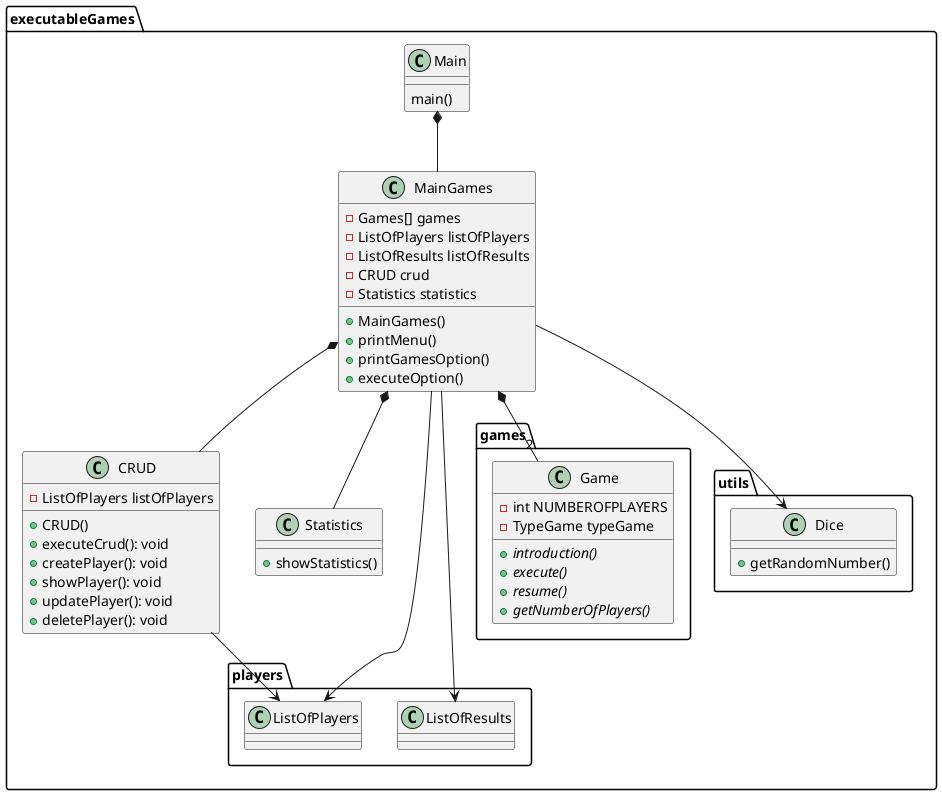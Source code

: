 @startuml
package executableGames{
    class Main{
        main()
    }

    Class MainGames{
        -Games[] games
        -ListOfPlayers listOfPlayers
        -ListOfResults listOfResults
        -CRUD crud
        -Statistics statistics
        +MainGames()
        +printMenu()
        +printGamesOption()
        +executeOption()
    }

    class CRUD{
        -ListOfPlayers listOfPlayers
        + CRUD()
        + executeCrud(): void
        + createPlayer(): void
        + showPlayer(): void
        + updatePlayer(): void
        + deletePlayer(): void
    }

    class Statistics{
        + showStatistics()
    }

    package players{
        class ListOfPlayers{
        }

        class ListOfResults{
        }
    }

    package games{
        class Game{
            -int NUMBEROFPLAYERS
            -TypeGame typeGame
            +{abstract}introduction()
            +{abstract}execute()
            +{abstract}resume()
            +{abstract}getNumberOfPlayers()
        }
    }

    package utils{
        class Dice{
            + getRandomNumber()
        }
    }

    Main *-- MainGames

    MainGames *-- CRUD
    MainGames *-- Statistics
    MainGames --> ListOfPlayers
    MainGames *--"2" Game
    MainGames --> ListOfResults
    MainGames --> Dice

    CRUD --> ListOfPlayers
@enduml